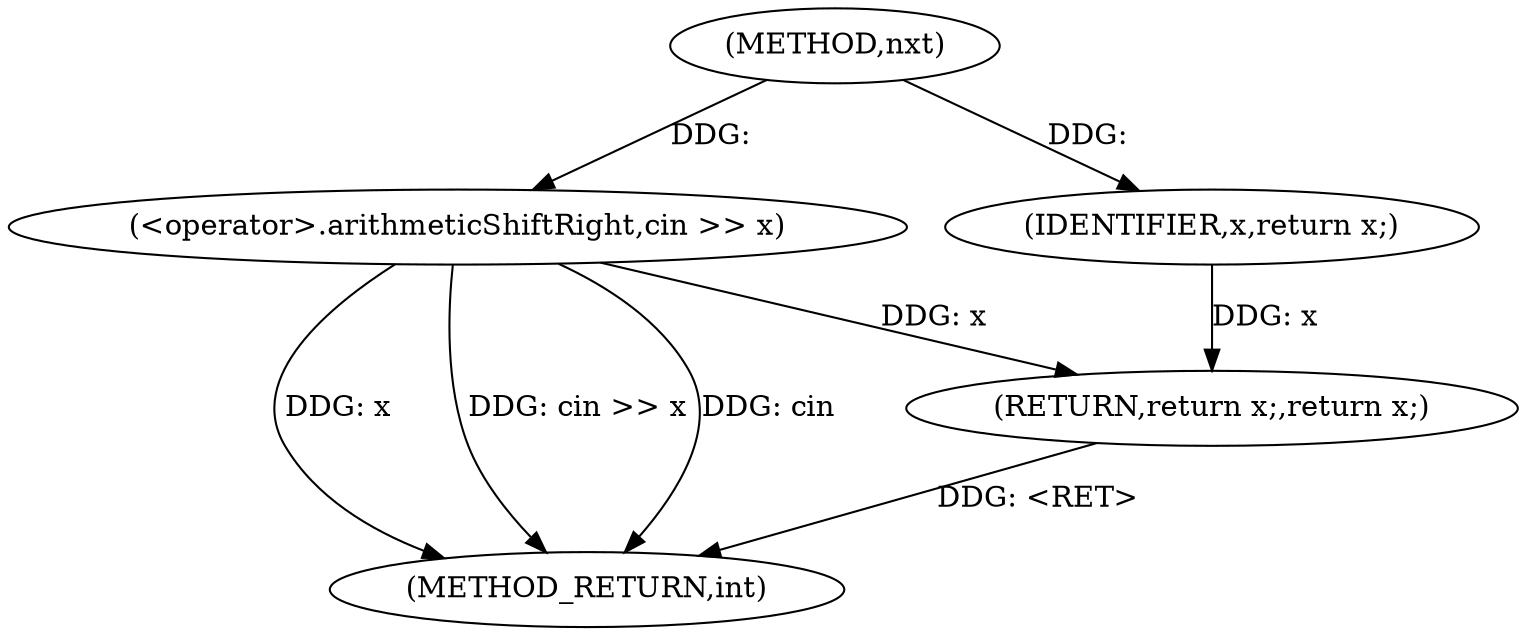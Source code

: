 digraph "nxt" {  
"1000378" [label = "(METHOD,nxt)" ]
"1000386" [label = "(METHOD_RETURN,int)" ]
"1000381" [label = "(<operator>.arithmeticShiftRight,cin >> x)" ]
"1000384" [label = "(RETURN,return x;,return x;)" ]
"1000385" [label = "(IDENTIFIER,x,return x;)" ]
  "1000381" -> "1000386"  [ label = "DDG: x"] 
  "1000381" -> "1000386"  [ label = "DDG: cin >> x"] 
  "1000384" -> "1000386"  [ label = "DDG: <RET>"] 
  "1000381" -> "1000386"  [ label = "DDG: cin"] 
  "1000385" -> "1000384"  [ label = "DDG: x"] 
  "1000381" -> "1000384"  [ label = "DDG: x"] 
  "1000378" -> "1000381"  [ label = "DDG: "] 
  "1000378" -> "1000385"  [ label = "DDG: "] 
}
